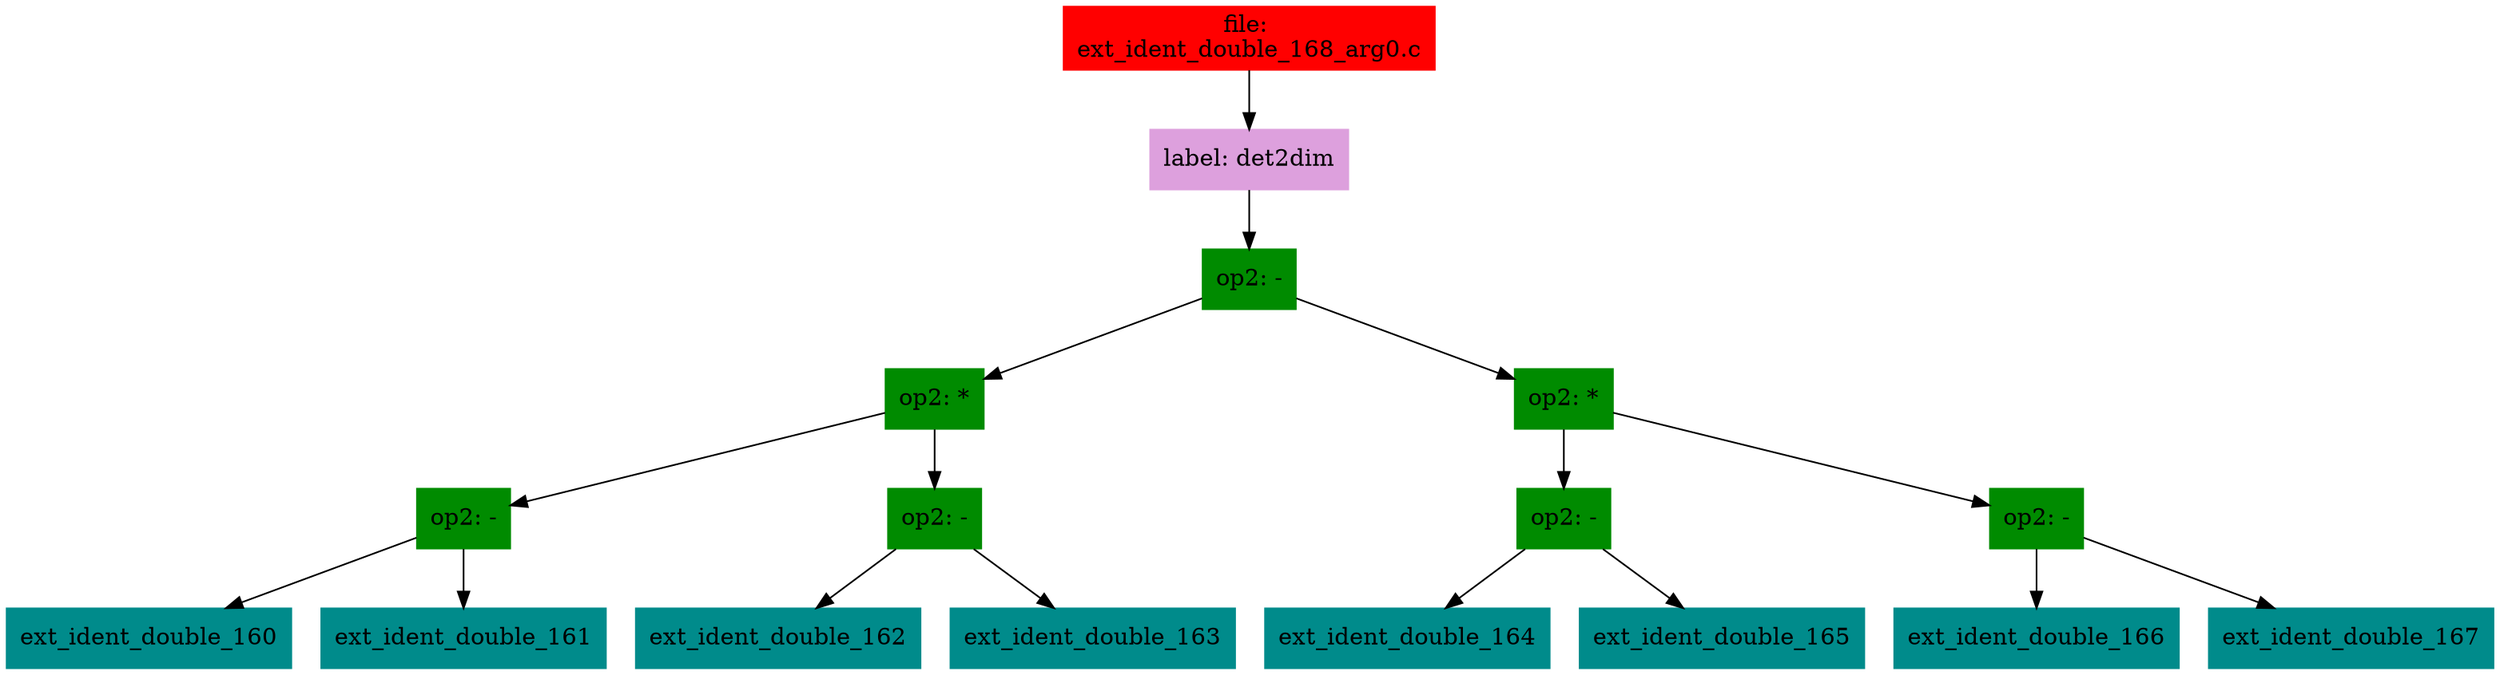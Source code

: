 digraph G {
node [shape=box]

0 [label="file: 
ext_ident_double_168_arg0.c",color=red, style=filled]
1 [label="label: det2dim",color=plum, style=filled]
0 -> 1
2 [label="op2: -",color=green4, style=filled]
1 -> 2
3 [label="op2: *",color=green4, style=filled]
2 -> 3
4 [label="op2: -",color=green4, style=filled]
3 -> 4
5 [label="ext_ident_double_160",color=cyan4, style=filled]
4 -> 5
10 [label="ext_ident_double_161",color=cyan4, style=filled]
4 -> 10
15 [label="op2: -",color=green4, style=filled]
3 -> 15
16 [label="ext_ident_double_162",color=cyan4, style=filled]
15 -> 16
23 [label="ext_ident_double_163",color=cyan4, style=filled]
15 -> 23
30 [label="op2: *",color=green4, style=filled]
2 -> 30
31 [label="op2: -",color=green4, style=filled]
30 -> 31
32 [label="ext_ident_double_164",color=cyan4, style=filled]
31 -> 32
39 [label="ext_ident_double_165",color=cyan4, style=filled]
31 -> 39
46 [label="op2: -",color=green4, style=filled]
30 -> 46
47 [label="ext_ident_double_166",color=cyan4, style=filled]
46 -> 47
52 [label="ext_ident_double_167",color=cyan4, style=filled]
46 -> 52


}

